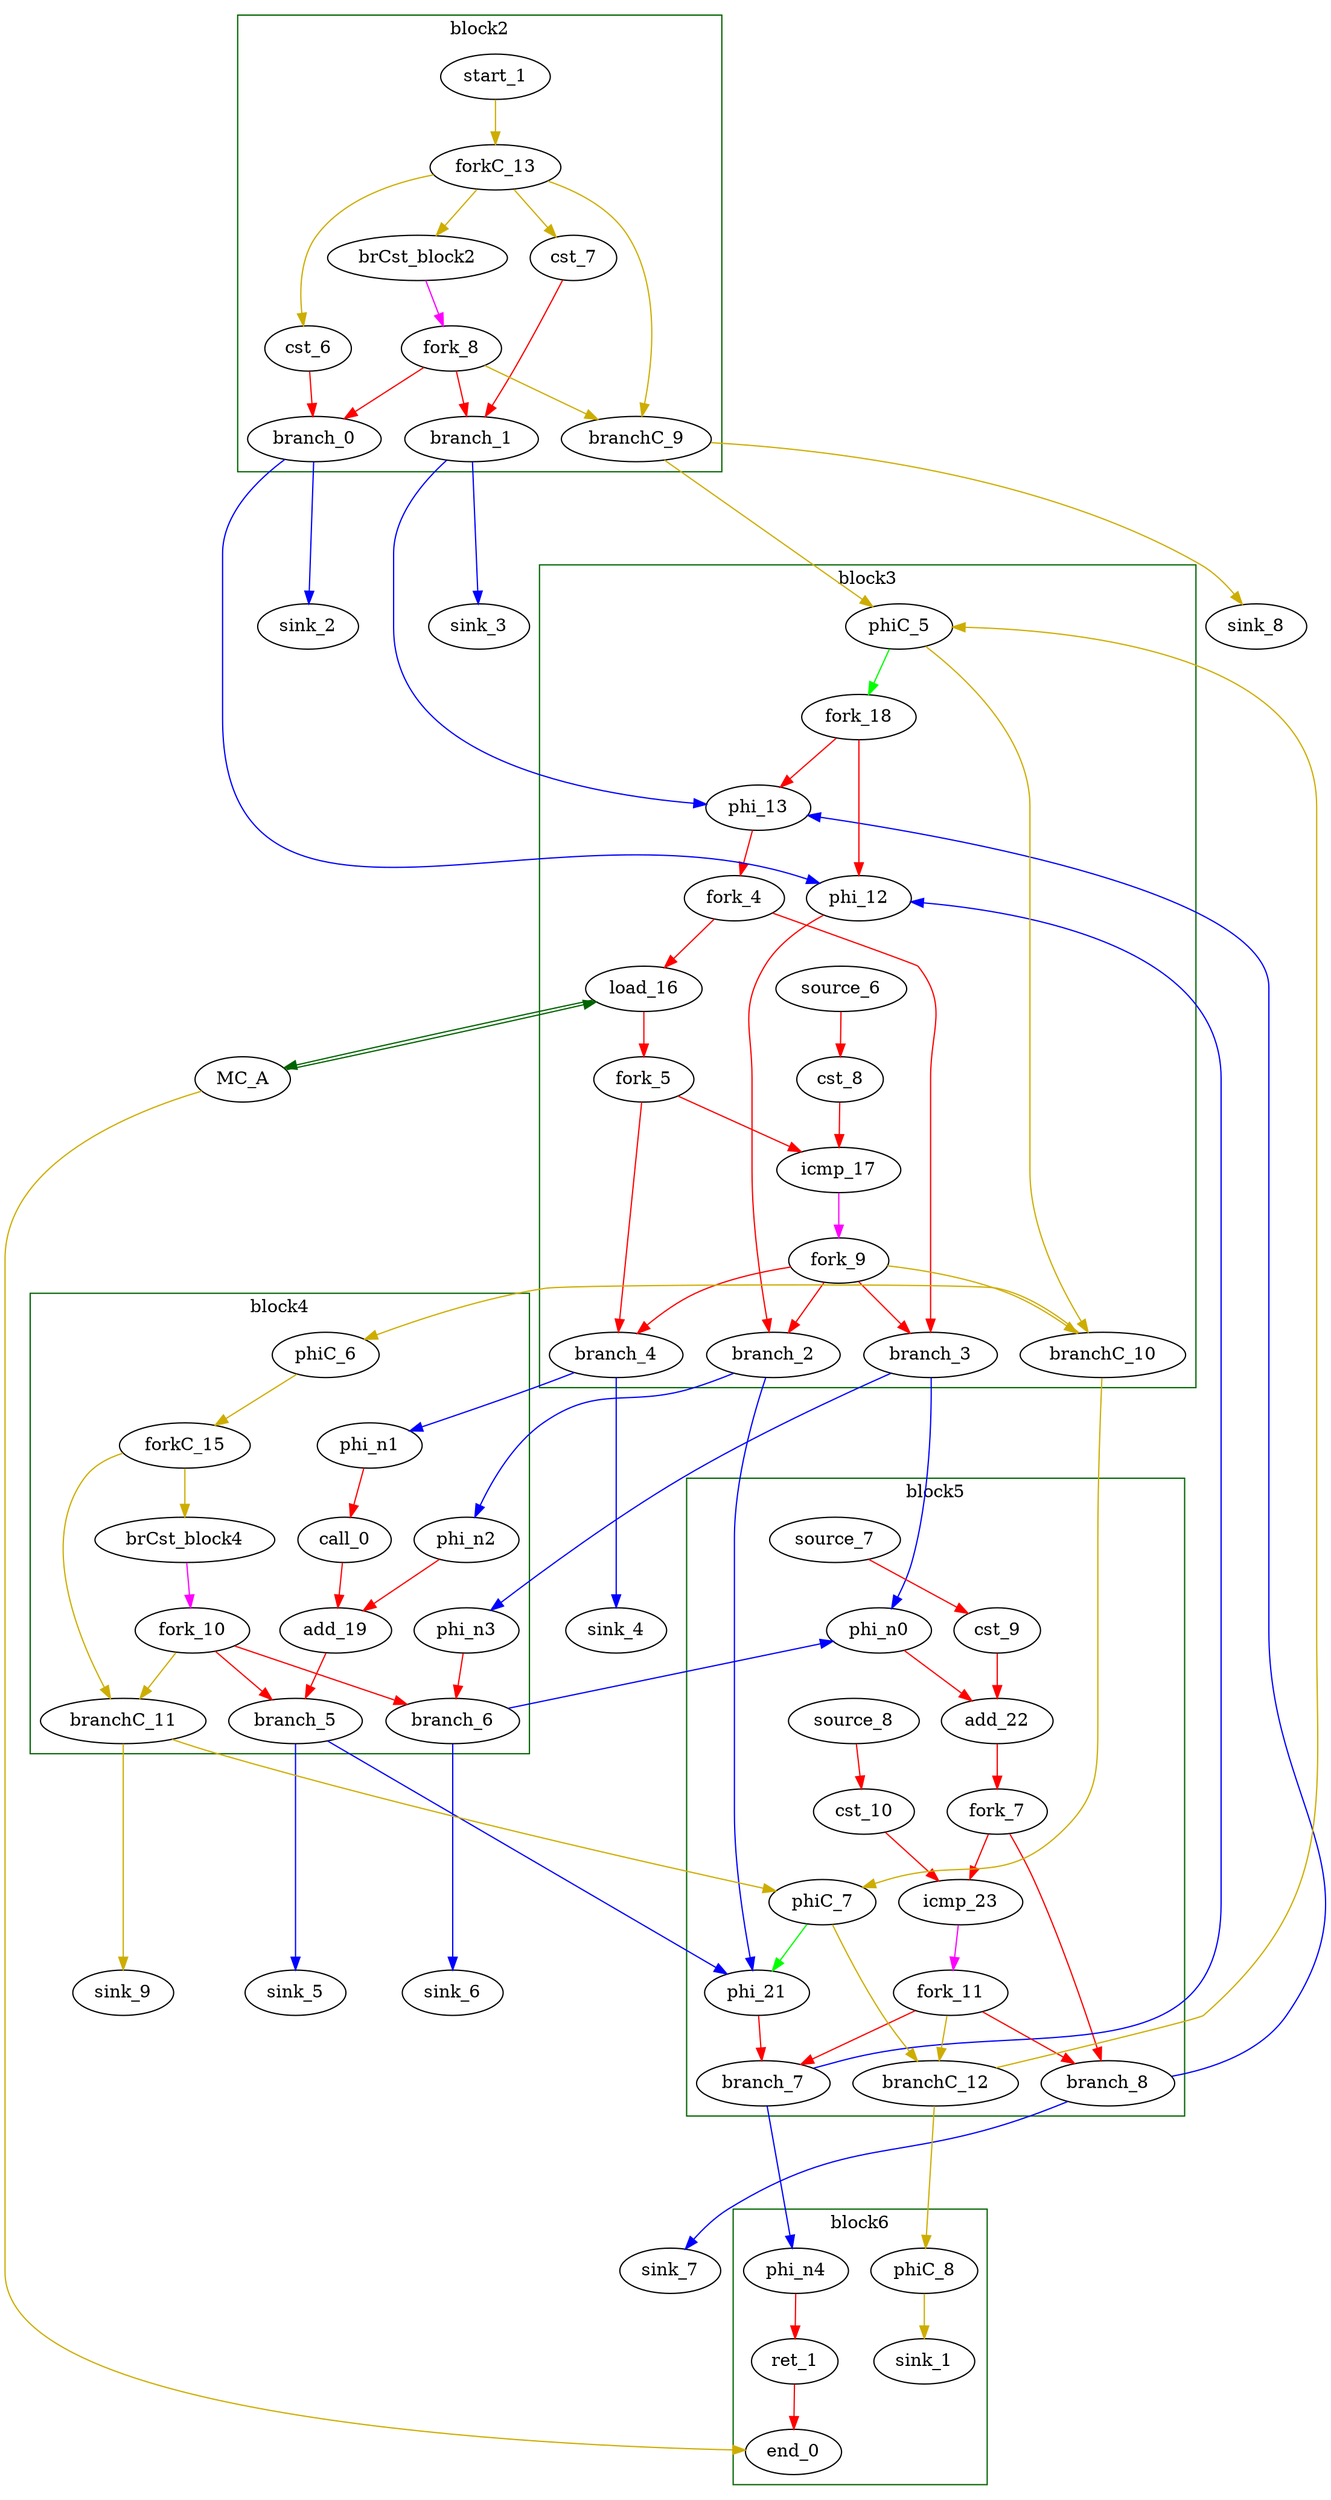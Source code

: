 Digraph G {
	splines=spline;
//DHLS version: 0.1.1" [shape = "none" pos = "20,20!"]
		"brCst_block2" [type = "Constant", bbID= 1, in = "in1:1", out = "out1:1", value = "0x1"];
		"cst_6" [type = "Constant", bbID= 1, in = "in1:32", out = "out1:32", value = "0x00000000"];
		"phi_12" [type = "Mux", bbID= 2, in = "in1?:1 in2:32 in3:32 ", out = "out1:32", delay=0.366];
		"cst_7" [type = "Constant", bbID= 1, in = "in1:32", out = "out1:32", value = "0x00000000"];
		"phi_13" [type = "Mux", bbID= 2, in = "in1?:1 in2:32 in3:32 ", out = "out1:32", delay=0.366];
		"load_16" [type = "Operator", bbID= 2, op = "mc_load_op", bbID= 2, portId= 0, in = "in1:32 in2:32", out = "out1:32 out2:32 ", delay=0.000, latency=2, II=1];
		"cst_8" [type = "Constant", bbID= 2, in = "in1:32", out = "out1:32", value = "0x00000000"];
		"icmp_17" [type = "Operator", bbID= 2, op = "icmp_sgt_op", in = "in1:32 in2:32 ", out = "out1:1 ", delay=1.530, latency=0, II=1];
		"call_0" [type = "Operator", bbID= 3, op = "call_op", function = "_Z1gi" , in = "in1:32 ", out = "out1:32 ", delay=0.000, latency=0, II=1];
		"add_19" [type = "Operator", bbID= 3, op = "add_op", in = "in1:32 in2:32 ", out = "out1:32 ", delay=1.693, latency=0, II=1];
		"brCst_block4" [type = "Constant", bbID= 3, in = "in1:1", out = "out1:1", value = "0x1"];
		"phi_21" [type = "Mux", bbID= 4, in = "in1?:1 in2:32 in3:32 ", out = "out1:32", delay=0.366];
		"cst_9" [type = "Constant", bbID= 4, in = "in1:32", out = "out1:32", value = "0x00000001"];
		"add_22" [type = "Operator", bbID= 4, op = "add_op", in = "in1:32 in2:32 ", out = "out1:32 ", delay=1.693, latency=0, II=1];
		"cst_10" [type = "Constant", bbID= 4, in = "in1:32", out = "out1:32", value = "0x000003E8"];
		"icmp_23" [type = "Operator", bbID= 4, op = "icmp_ult_op", in = "in1:32 in2:32 ", out = "out1:1 ", delay=1.530, latency=0, II=1];
		"ret_1" [type = "Operator", bbID= 5, op = "ret_op", in = "in1:32 ", out = "out1:32 ", delay=0.000, latency=0, II=1];
		"phi_n0" [type = "Merge", bbID= 4, in = "in1:32 in2:32 ", out = "out1:32", delay=0.366];
		"phi_n1" [type = "Merge", bbID= 3, in = "in1:32 ", out = "out1:32", delay=0.000];
		"phi_n2" [type = "Merge", bbID= 3, in = "in1:32 ", out = "out1:32", delay=0.000];
		"phi_n3" [type = "Merge", bbID= 3, in = "in1:32 ", out = "out1:32", delay=0.000];
		"phi_n4" [type = "Merge", bbID= 5, in = "in1:32 ", out = "out1:32", delay=0.000];
		"fork_4" [type = "Fork", bbID= 2, in = "in1:32", out = "out1:32 out2:32 "];
		"fork_5" [type = "Fork", bbID= 2, in = "in1:32", out = "out1:32 out2:32 "];
		"fork_7" [type = "Fork", bbID= 4, in = "in1:32", out = "out1:32 out2:32 "];
		"branch_0" [type = "Branch", bbID= 1,  in = "in1:32 in2?:1", out = "out1+:32 out2-:32"];
		"branch_1" [type = "Branch", bbID= 1,  in = "in1:32 in2?:1", out = "out1+:32 out2-:32"];
		"fork_8" [type = "Fork", bbID= 1, in = "in1:1", out = "out1:1 out2:1 out3:1 "];
		"branch_2" [type = "Branch", bbID= 2,  in = "in1:32 in2?:1", out = "out1+:32 out2-:32"];
		"branch_3" [type = "Branch", bbID= 2,  in = "in1:32 in2?:1", out = "out1+:32 out2-:32"];
		"branch_4" [type = "Branch", bbID= 2,  in = "in1:32 in2?:1", out = "out1+:32 out2-:32"];
		"fork_9" [type = "Fork", bbID= 2, in = "in1:1", out = "out1:1 out2:1 out3:1 out4:1 "];
		"branch_5" [type = "Branch", bbID= 3,  in = "in1:32 in2?:1", out = "out1+:32 out2-:32"];
		"branch_6" [type = "Branch", bbID= 3,  in = "in1:32 in2?:1", out = "out1+:32 out2-:32"];
		"fork_10" [type = "Fork", bbID= 3, in = "in1:1", out = "out1:1 out2:1 out3:1 "];
		"branch_7" [type = "Branch", bbID= 4,  in = "in1:32 in2?:1", out = "out1+:32 out2-:32"];
		"branch_8" [type = "Branch", bbID= 4,  in = "in1:32 in2?:1", out = "out1+:32 out2-:32"];
		"fork_11" [type = "Fork", bbID= 4, in = "in1:1", out = "out1:1 out2:1 out3:1 "];
		"MC_A" [type = "MC", bbID= 0, in = "in1:32*l0a ", out = "out1:32*l0d out2:0*e ", memory = "A", bbcount = 0, ldcount = 1, stcount = 0];
		"end_0" [type = "Exit", bbID= 0, in = "in1:0*e in2:32 ", out = "out1:32"];
		"start_1" [type = "Entry", control= "true", bbID= 1, in = "in1:0", out = "out1:0"];
		"forkC_13" [type = "Fork", bbID= 1, in = "in1:0", out = "out1:0 out2:0 out3:0 out4:0 "];
		"branchC_9" [type = "Branch", bbID= 1,  in = "in1:0 in2?:1", out = "out1+:0 out2-:0"];
		"phiC_5" [type = "CntrlMerge", bbID= 2, in = "in1:0 in2:0 ", out = "out1:0 out2?:1", delay=0.166];
		"branchC_10" [type = "Branch", bbID= 2,  in = "in1:0 in2?:1", out = "out1+:0 out2-:0"];
		"phiC_6" [type = "Merge", bbID= 3, in = "in1:0 ", out = "out1:0", delay=0.166];
		"forkC_15" [type = "Fork", bbID= 3, in = "in1:0", out = "out1:0 out2:0 "];
		"branchC_11" [type = "Branch", bbID= 3,  in = "in1:0 in2?:1", out = "out1+:0 out2-:0"];
		"phiC_7" [type = "CntrlMerge", bbID= 4, in = "in1:0 in2:0 ", out = "out1:0 out2?:1", delay=0.166];
		"branchC_12" [type = "Branch", bbID= 4,  in = "in1:0 in2?:1", out = "out1+:0 out2-:0"];
		"phiC_8" [type = "Merge", bbID= 5, in = "in1:0 ", out = "out1:0", delay=0.166];
		"sink_1" [type = "Sink", bbID= 0, in = "in1:0"];
		"sink_2" [type = "Sink", bbID= 0, in = "in1:32"];
		"sink_3" [type = "Sink", bbID= 0, in = "in1:32"];
		"sink_4" [type = "Sink", bbID= 0, in = "in1:32"];
		"sink_5" [type = "Sink", bbID= 0, in = "in1:32"];
		"sink_6" [type = "Sink", bbID= 0, in = "in1:32"];
		"sink_7" [type = "Sink", bbID= 0, in = "in1:32"];
		"sink_8" [type = "Sink", bbID= 0, in = "in1:0"];
		"sink_9" [type = "Sink", bbID= 0, in = "in1:0"];
		"source_6" [type = "Source", bbID= 2, out = "out1:32"];
		"source_7" [type = "Source", bbID= 4, out = "out1:32"];
		"source_8" [type = "Source", bbID= 4, out = "out1:32"];
		"fork_18" [type = "Fork", bbID= 2, in = "in1:1", out = "out1:1 out2:1 "];
		"load_16" -> "MC_A" [color = "darkgreen", mem_address = "true", from = "out2", to = "in1"];
		"MC_A" -> "load_16" [color = "darkgreen", mem_address = "false", from = "out1", to = "in1"];
		"MC_A" -> "end_0" [color = "gold3", from = "out2", to = "in1"];
	subgraph cluster_0 {
	color = "darkgreen";
		label = "block2";
		"brCst_block2" -> "fork_8" [color = "magenta", from = "out1", to = "in1"];
		"cst_6" -> "branch_0" [color = "red", from = "out1", to = "in1"];
		"cst_7" -> "branch_1" [color = "red", from = "out1", to = "in1"];
		"fork_8" -> "branch_1" [color = "red", from = "out1", to = "in2"];
		"fork_8" -> "branch_0" [color = "red", from = "out2", to = "in2"];
		"fork_8" -> "branchC_9" [color = "gold3", from = "out3", to = "in2"];
		"start_1" -> "forkC_13" [color = "gold3", from = "out1", to = "in1"];
		"forkC_13" -> "cst_6" [color = "gold3", from = "out1", to = "in1"];
		"forkC_13" -> "cst_7" [color = "gold3", from = "out2", to = "in1"];
		"forkC_13" -> "branchC_9" [color = "gold3", from = "out3", to = "in1"];
		"forkC_13" -> "brCst_block2" [color = "gold3", from = "out4", to = "in1"];
	}
		"branch_0" -> "phi_12" [color = "blue", minlen = 3, from = "out1", to = "in2"];
		"branch_0" -> "sink_2" [color = "blue", minlen = 3, from = "out2", to = "in1"];
		"branch_1" -> "phi_13" [color = "blue", minlen = 3, from = "out1", to = "in2"];
		"branch_1" -> "sink_3" [color = "blue", minlen = 3, from = "out2", to = "in1"];
		"branchC_9" -> "phiC_5" [color = "gold3", minlen = 3, from = "out1", to = "in1"];
		"branchC_9" -> "sink_8" [color = "gold3", minlen = 3, from = "out2", to = "in1"];
	subgraph cluster_1 {
	color = "darkgreen";
		label = "block3";
		"phi_12" -> "branch_2" [color = "red", from = "out1", to = "in1"];
		"phi_13" -> "fork_4" [color = "red", from = "out1", to = "in1"];
		"load_16" -> "fork_5" [color = "red", from = "out1", to = "in1"];
		"cst_8" -> "icmp_17" [color = "red", from = "out1", to = "in2"];
		"icmp_17" -> "fork_9" [color = "magenta", from = "out1", to = "in1"];
		"fork_4" -> "load_16" [color = "red", from = "out1", to = "in2"];
		"fork_4" -> "branch_3" [color = "red", from = "out2", to = "in1"];
		"fork_5" -> "icmp_17" [color = "red", from = "out1", to = "in1"];
		"fork_5" -> "branch_4" [color = "red", from = "out2", to = "in1"];
		"fork_9" -> "branch_4" [color = "red", from = "out1", to = "in2"];
		"fork_9" -> "branch_3" [color = "red", from = "out2", to = "in2"];
		"fork_9" -> "branch_2" [color = "red", from = "out3", to = "in2"];
		"fork_9" -> "branchC_10" [color = "gold3", from = "out4", to = "in2"];
		"phiC_5" -> "fork_18" [color = "green", from = "out2", to = "in1"];
		"phiC_5" -> "branchC_10" [color = "gold3", from = "out1", to = "in1"];
		"source_6" -> "cst_8" [color = "red", from = "out1", to = "in1"];
		"fork_18" -> "phi_12" [color = "red", from = "out1", to = "in1"];
		"fork_18" -> "phi_13" [color = "red", from = "out2", to = "in1"];
	}
		"branch_2" -> "phi_n2" [color = "blue", minlen = 3, from = "out1", to = "in1"];
		"branch_2" -> "phi_21" [color = "blue", minlen = 3, from = "out2", to = "in2"];
		"branch_3" -> "phi_n3" [color = "blue", minlen = 3, from = "out1", to = "in1"];
		"branch_3" -> "phi_n0" [color = "blue", minlen = 3, from = "out2", to = "in1"];
		"branch_4" -> "phi_n1" [color = "blue", minlen = 3, from = "out1", to = "in1"];
		"branch_4" -> "sink_4" [color = "blue", minlen = 3, from = "out2", to = "in1"];
		"branchC_10" -> "phiC_6" [color = "gold3", minlen = 3, from = "out1", to = "in1"];
		"branchC_10" -> "phiC_7" [color = "gold3", minlen = 3, from = "out2", to = "in1"];
	subgraph cluster_2 {
	color = "darkgreen";
		label = "block4";
		"call_0" -> "add_19" [color = "red", from = "out1", to = "in2"];
		"add_19" -> "branch_5" [color = "red", from = "out1", to = "in1"];
		"brCst_block4" -> "fork_10" [color = "magenta", from = "out1", to = "in1"];
		"phi_n1" -> "call_0" [color = "red", from = "out1", to = "in1"];
		"phi_n2" -> "add_19" [color = "red", from = "out1", to = "in1"];
		"phi_n3" -> "branch_6" [color = "red", from = "out1", to = "in1"];
		"fork_10" -> "branch_6" [color = "red", from = "out1", to = "in2"];
		"fork_10" -> "branch_5" [color = "red", from = "out2", to = "in2"];
		"fork_10" -> "branchC_11" [color = "gold3", from = "out3", to = "in2"];
		"phiC_6" -> "forkC_15" [color = "gold3", from = "out1", to = "in1"];
		"forkC_15" -> "branchC_11" [color = "gold3", from = "out1", to = "in1"];
		"forkC_15" -> "brCst_block4" [color = "gold3", from = "out2", to = "in1"];
	}
		"branch_5" -> "phi_21" [color = "blue", minlen = 3, from = "out1", to = "in3"];
		"branch_5" -> "sink_5" [color = "blue", minlen = 3, from = "out2", to = "in1"];
		"branch_6" -> "phi_n0" [color = "blue", minlen = 3, from = "out1", to = "in2"];
		"branch_6" -> "sink_6" [color = "blue", minlen = 3, from = "out2", to = "in1"];
		"branchC_11" -> "phiC_7" [color = "gold3", minlen = 3, from = "out1", to = "in2"];
		"branchC_11" -> "sink_9" [color = "gold3", minlen = 3, from = "out2", to = "in1"];
	subgraph cluster_3 {
	color = "darkgreen";
		label = "block5";
		"phi_21" -> "branch_7" [color = "red", from = "out1", to = "in1"];
		"cst_9" -> "add_22" [color = "red", from = "out1", to = "in2"];
		"add_22" -> "fork_7" [color = "red", from = "out1", to = "in1"];
		"cst_10" -> "icmp_23" [color = "red", from = "out1", to = "in2"];
		"icmp_23" -> "fork_11" [color = "magenta", from = "out1", to = "in1"];
		"phi_n0" -> "add_22" [color = "red", from = "out1", to = "in1"];
		"fork_7" -> "icmp_23" [color = "red", from = "out1", to = "in1"];
		"fork_7" -> "branch_8" [color = "red", from = "out2", to = "in1"];
		"fork_11" -> "branch_8" [color = "red", from = "out1", to = "in2"];
		"fork_11" -> "branch_7" [color = "red", from = "out2", to = "in2"];
		"fork_11" -> "branchC_12" [color = "gold3", from = "out3", to = "in2"];
		"phiC_7" -> "phi_21" [color = "green", from = "out2", to = "in1"];
		"phiC_7" -> "branchC_12" [color = "gold3", from = "out1", to = "in1"];
		"source_7" -> "cst_9" [color = "red", from = "out1", to = "in1"];
		"source_8" -> "cst_10" [color = "red", from = "out1", to = "in1"];
	}
		"branch_7" -> "phi_12" [color = "blue", minlen = 3, from = "out1", to = "in3"];
		"branch_7" -> "phi_n4" [color = "blue", minlen = 3, from = "out2", to = "in1"];
		"branch_8" -> "phi_13" [color = "blue", minlen = 3, from = "out1", to = "in3"];
		"branch_8" -> "sink_7" [color = "blue", minlen = 3, from = "out2", to = "in1"];
		"branchC_12" -> "phiC_5" [color = "gold3", minlen = 3, from = "out1", to = "in2"];
		"branchC_12" -> "phiC_8" [color = "gold3", minlen = 3, from = "out2", to = "in1"];
	subgraph cluster_4 {
	color = "darkgreen";
		label = "block6";
		"ret_1" -> "end_0" [color = "red", from = "out1", to = "in2"];
		"phi_n4" -> "ret_1" [color = "red", from = "out1", to = "in1"];
		"phiC_8" -> "sink_1" [color = "gold3", from = "out1", to = "in1"];
	}
}